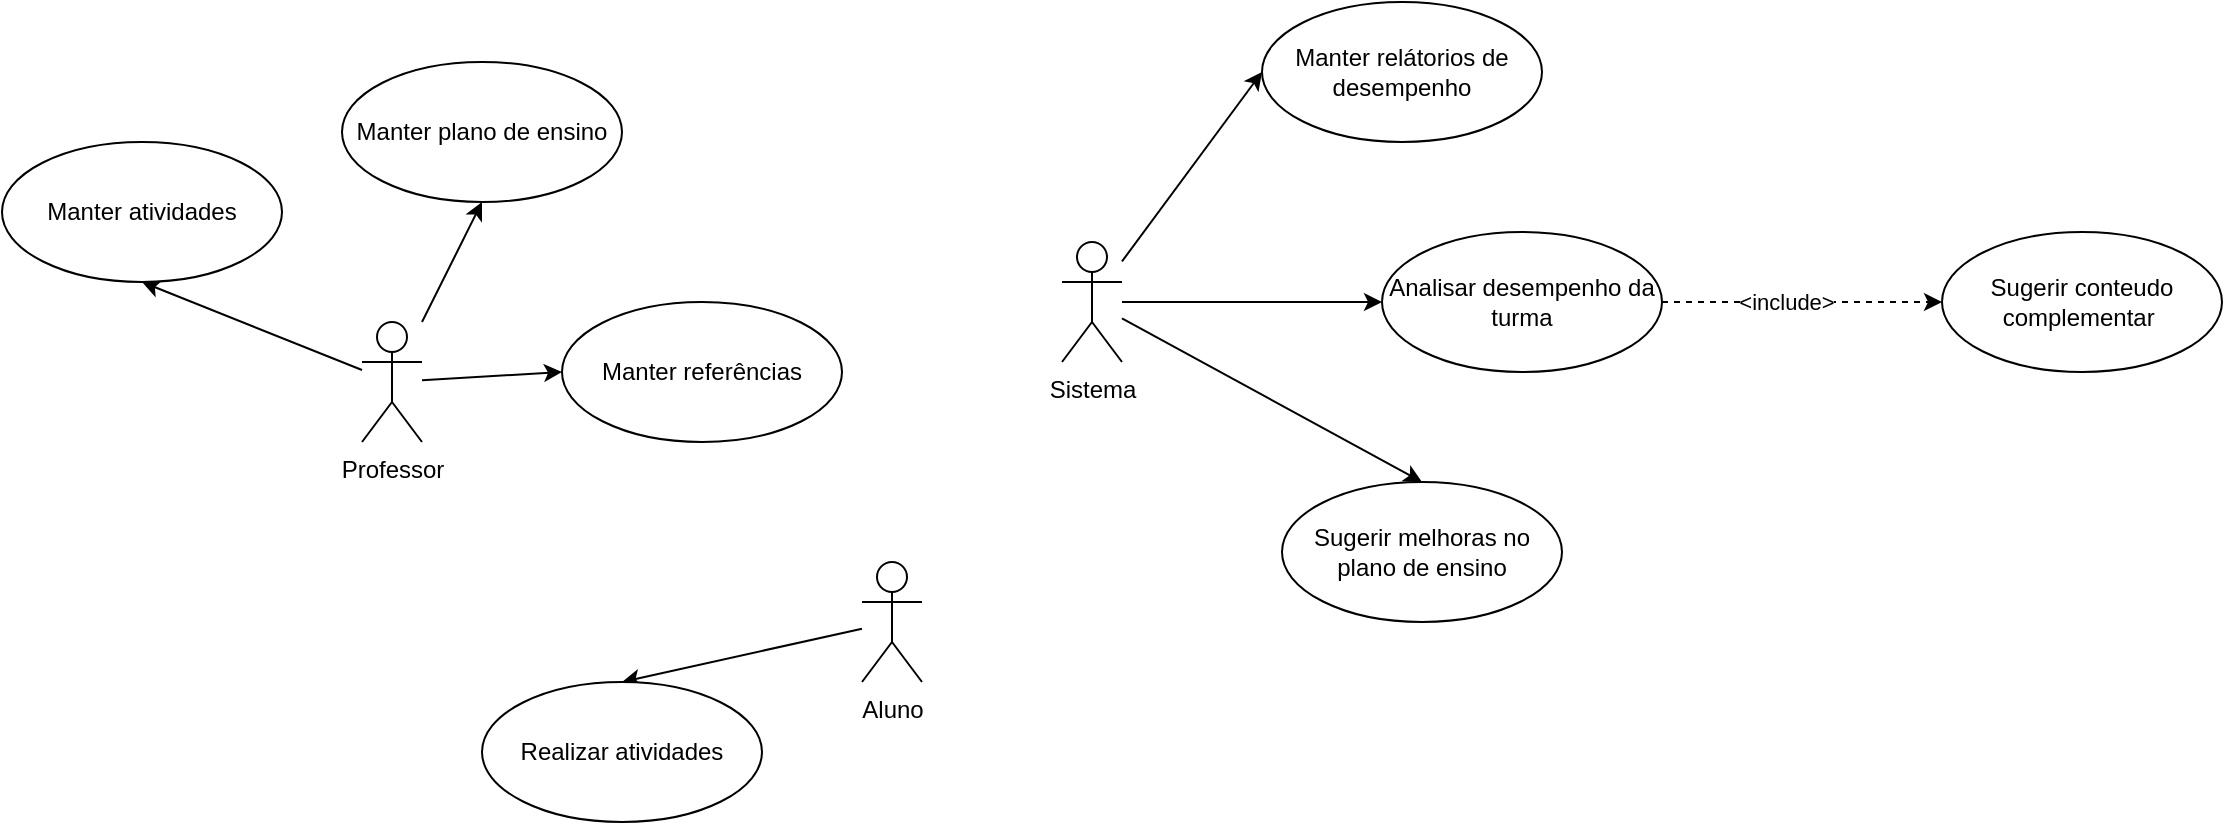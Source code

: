 <mxfile>
    <diagram id="leo8RtAVvHN5CYFw8lwu" name="Page-1">
        <mxGraphModel dx="2013" dy="824" grid="1" gridSize="10" guides="1" tooltips="1" connect="1" arrows="1" fold="1" page="1" pageScale="1" pageWidth="850" pageHeight="1100" math="0" shadow="0">
            <root>
                <mxCell id="0"/>
                <mxCell id="1" parent="0"/>
                <mxCell id="90" style="edgeStyle=none;html=1;entryX=0.5;entryY=1;entryDx=0;entryDy=0;" edge="1" parent="1" source="88" target="89">
                    <mxGeometry relative="1" as="geometry"/>
                </mxCell>
                <mxCell id="93" style="edgeStyle=none;html=1;entryX=0.5;entryY=1;entryDx=0;entryDy=0;" edge="1" parent="1" source="88" target="91">
                    <mxGeometry relative="1" as="geometry"/>
                </mxCell>
                <mxCell id="98" style="edgeStyle=none;html=1;entryX=0;entryY=0.5;entryDx=0;entryDy=0;" edge="1" parent="1" source="88" target="97">
                    <mxGeometry relative="1" as="geometry"/>
                </mxCell>
                <mxCell id="88" value="Professor&lt;div&gt;&lt;br&gt;&lt;/div&gt;" style="shape=umlActor;html=1;verticalLabelPosition=bottom;verticalAlign=top;align=center;" vertex="1" parent="1">
                    <mxGeometry x="140" y="160" width="30" height="60" as="geometry"/>
                </mxCell>
                <mxCell id="89" value="Manter atividades" style="ellipse;whiteSpace=wrap;html=1;" vertex="1" parent="1">
                    <mxGeometry x="-40" y="70" width="140" height="70" as="geometry"/>
                </mxCell>
                <mxCell id="91" value="Manter plano de ensino" style="ellipse;whiteSpace=wrap;html=1;" vertex="1" parent="1">
                    <mxGeometry x="130" y="30" width="140" height="70" as="geometry"/>
                </mxCell>
                <mxCell id="97" value="Manter referências" style="ellipse;whiteSpace=wrap;html=1;" vertex="1" parent="1">
                    <mxGeometry x="240" y="150" width="140" height="70" as="geometry"/>
                </mxCell>
                <mxCell id="101" style="edgeStyle=none;html=1;entryX=0;entryY=0.5;entryDx=0;entryDy=0;" edge="1" parent="1" source="99" target="100">
                    <mxGeometry relative="1" as="geometry"/>
                </mxCell>
                <mxCell id="103" style="edgeStyle=none;html=1;" edge="1" parent="1" source="99" target="102">
                    <mxGeometry relative="1" as="geometry"/>
                </mxCell>
                <mxCell id="106" style="edgeStyle=none;html=1;entryX=0.5;entryY=0;entryDx=0;entryDy=0;" edge="1" parent="1" source="99" target="104">
                    <mxGeometry relative="1" as="geometry"/>
                </mxCell>
                <mxCell id="99" value="Sistema" style="shape=umlActor;html=1;verticalLabelPosition=bottom;verticalAlign=top;align=center;" vertex="1" parent="1">
                    <mxGeometry x="490" y="120" width="30" height="60" as="geometry"/>
                </mxCell>
                <mxCell id="100" value="Manter relátorios de desempenho" style="ellipse;whiteSpace=wrap;html=1;" vertex="1" parent="1">
                    <mxGeometry x="590" width="140" height="70" as="geometry"/>
                </mxCell>
                <mxCell id="108" value="" style="edgeStyle=none;html=1;dashed=1;" edge="1" parent="1" source="102" target="107">
                    <mxGeometry relative="1" as="geometry"/>
                </mxCell>
                <mxCell id="109" value="&amp;lt;include&amp;gt;" style="edgeLabel;html=1;align=center;verticalAlign=middle;resizable=0;points=[];" vertex="1" connectable="0" parent="108">
                    <mxGeometry x="-0.331" y="-4" relative="1" as="geometry">
                        <mxPoint x="15" y="-4" as="offset"/>
                    </mxGeometry>
                </mxCell>
                <mxCell id="102" value="Analisar desempenho da turma" style="ellipse;whiteSpace=wrap;html=1;" vertex="1" parent="1">
                    <mxGeometry x="650" y="115" width="140" height="70" as="geometry"/>
                </mxCell>
                <mxCell id="104" value="Sugerir melhoras no plano de ensino" style="ellipse;whiteSpace=wrap;html=1;" vertex="1" parent="1">
                    <mxGeometry x="600" y="240" width="140" height="70" as="geometry"/>
                </mxCell>
                <mxCell id="107" value="Sugerir conteudo complementar&amp;nbsp;" style="ellipse;whiteSpace=wrap;html=1;" vertex="1" parent="1">
                    <mxGeometry x="930" y="115" width="140" height="70" as="geometry"/>
                </mxCell>
                <mxCell id="112" style="edgeStyle=none;html=1;entryX=0.5;entryY=0;entryDx=0;entryDy=0;" edge="1" parent="1" source="110" target="111">
                    <mxGeometry relative="1" as="geometry"/>
                </mxCell>
                <mxCell id="110" value="Aluno" style="shape=umlActor;html=1;verticalLabelPosition=bottom;verticalAlign=top;align=center;" vertex="1" parent="1">
                    <mxGeometry x="390" y="280" width="30" height="60" as="geometry"/>
                </mxCell>
                <mxCell id="111" value="Realizar atividades" style="ellipse;whiteSpace=wrap;html=1;" vertex="1" parent="1">
                    <mxGeometry x="200" y="340" width="140" height="70" as="geometry"/>
                </mxCell>
            </root>
        </mxGraphModel>
    </diagram>
</mxfile>
